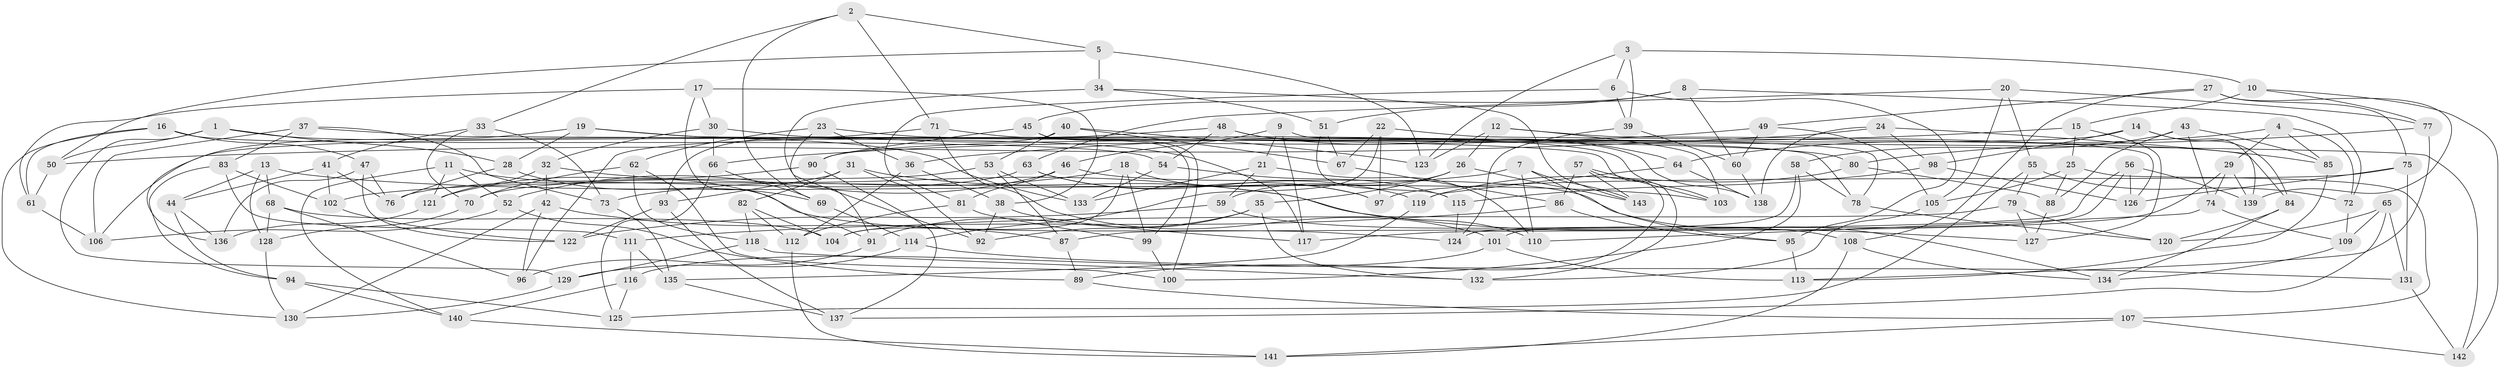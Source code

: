 // Generated by graph-tools (version 1.1) at 2025/11/02/27/25 16:11:49]
// undirected, 143 vertices, 286 edges
graph export_dot {
graph [start="1"]
  node [color=gray90,style=filled];
  1;
  2;
  3;
  4;
  5;
  6;
  7;
  8;
  9;
  10;
  11;
  12;
  13;
  14;
  15;
  16;
  17;
  18;
  19;
  20;
  21;
  22;
  23;
  24;
  25;
  26;
  27;
  28;
  29;
  30;
  31;
  32;
  33;
  34;
  35;
  36;
  37;
  38;
  39;
  40;
  41;
  42;
  43;
  44;
  45;
  46;
  47;
  48;
  49;
  50;
  51;
  52;
  53;
  54;
  55;
  56;
  57;
  58;
  59;
  60;
  61;
  62;
  63;
  64;
  65;
  66;
  67;
  68;
  69;
  70;
  71;
  72;
  73;
  74;
  75;
  76;
  77;
  78;
  79;
  80;
  81;
  82;
  83;
  84;
  85;
  86;
  87;
  88;
  89;
  90;
  91;
  92;
  93;
  94;
  95;
  96;
  97;
  98;
  99;
  100;
  101;
  102;
  103;
  104;
  105;
  106;
  107;
  108;
  109;
  110;
  111;
  112;
  113;
  114;
  115;
  116;
  117;
  118;
  119;
  120;
  121;
  122;
  123;
  124;
  125;
  126;
  127;
  128;
  129;
  130;
  131;
  132;
  133;
  134;
  135;
  136;
  137;
  138;
  139;
  140;
  141;
  142;
  143;
  1 -- 50;
  1 -- 133;
  1 -- 129;
  1 -- 28;
  2 -- 69;
  2 -- 5;
  2 -- 33;
  2 -- 71;
  3 -- 10;
  3 -- 6;
  3 -- 123;
  3 -- 39;
  4 -- 64;
  4 -- 85;
  4 -- 29;
  4 -- 72;
  5 -- 50;
  5 -- 123;
  5 -- 34;
  6 -- 95;
  6 -- 81;
  6 -- 39;
  7 -- 143;
  7 -- 102;
  7 -- 95;
  7 -- 110;
  8 -- 51;
  8 -- 45;
  8 -- 72;
  8 -- 60;
  9 -- 117;
  9 -- 21;
  9 -- 78;
  9 -- 46;
  10 -- 142;
  10 -- 77;
  10 -- 15;
  11 -- 140;
  11 -- 52;
  11 -- 124;
  11 -- 121;
  12 -- 123;
  12 -- 26;
  12 -- 126;
  12 -- 103;
  13 -- 68;
  13 -- 128;
  13 -- 103;
  13 -- 44;
  14 -- 90;
  14 -- 139;
  14 -- 84;
  14 -- 98;
  15 -- 127;
  15 -- 25;
  15 -- 36;
  16 -- 47;
  16 -- 61;
  16 -- 54;
  16 -- 130;
  17 -- 61;
  17 -- 38;
  17 -- 30;
  17 -- 91;
  18 -- 73;
  18 -- 97;
  18 -- 104;
  18 -- 99;
  19 -- 117;
  19 -- 28;
  19 -- 136;
  19 -- 132;
  20 -- 63;
  20 -- 55;
  20 -- 77;
  20 -- 105;
  21 -- 59;
  21 -- 133;
  21 -- 110;
  22 -- 97;
  22 -- 84;
  22 -- 114;
  22 -- 67;
  23 -- 103;
  23 -- 36;
  23 -- 62;
  23 -- 91;
  24 -- 50;
  24 -- 138;
  24 -- 85;
  24 -- 98;
  25 -- 105;
  25 -- 107;
  25 -- 88;
  26 -- 59;
  26 -- 143;
  26 -- 35;
  27 -- 108;
  27 -- 139;
  27 -- 49;
  27 -- 75;
  28 -- 69;
  28 -- 76;
  29 -- 117;
  29 -- 74;
  29 -- 139;
  30 -- 66;
  30 -- 78;
  30 -- 32;
  31 -- 82;
  31 -- 92;
  31 -- 93;
  31 -- 110;
  32 -- 42;
  32 -- 127;
  32 -- 121;
  33 -- 41;
  33 -- 70;
  33 -- 73;
  34 -- 51;
  34 -- 143;
  34 -- 92;
  35 -- 92;
  35 -- 132;
  35 -- 91;
  36 -- 38;
  36 -- 112;
  37 -- 83;
  37 -- 73;
  37 -- 142;
  37 -- 106;
  38 -- 92;
  38 -- 117;
  39 -- 60;
  39 -- 124;
  40 -- 93;
  40 -- 67;
  40 -- 53;
  40 -- 123;
  41 -- 76;
  41 -- 44;
  41 -- 102;
  42 -- 96;
  42 -- 130;
  42 -- 87;
  43 -- 58;
  43 -- 88;
  43 -- 85;
  43 -- 74;
  44 -- 94;
  44 -- 136;
  45 -- 99;
  45 -- 90;
  45 -- 100;
  46 -- 134;
  46 -- 52;
  46 -- 81;
  47 -- 76;
  47 -- 136;
  47 -- 122;
  48 -- 54;
  48 -- 138;
  48 -- 64;
  48 -- 96;
  49 -- 60;
  49 -- 66;
  49 -- 105;
  50 -- 61;
  51 -- 67;
  51 -- 115;
  52 -- 89;
  52 -- 106;
  53 -- 133;
  53 -- 87;
  53 -- 70;
  54 -- 115;
  54 -- 133;
  55 -- 79;
  55 -- 125;
  55 -- 72;
  56 -- 101;
  56 -- 126;
  56 -- 139;
  56 -- 87;
  57 -- 103;
  57 -- 86;
  57 -- 89;
  57 -- 143;
  58 -- 100;
  58 -- 78;
  58 -- 124;
  59 -- 122;
  59 -- 108;
  60 -- 138;
  61 -- 106;
  62 -- 100;
  62 -- 118;
  62 -- 70;
  63 -- 97;
  63 -- 76;
  63 -- 119;
  64 -- 119;
  64 -- 138;
  65 -- 137;
  65 -- 131;
  65 -- 109;
  65 -- 120;
  66 -- 125;
  66 -- 69;
  67 -- 86;
  68 -- 104;
  68 -- 128;
  68 -- 96;
  69 -- 114;
  70 -- 128;
  71 -- 80;
  71 -- 101;
  71 -- 106;
  72 -- 109;
  73 -- 135;
  74 -- 110;
  74 -- 109;
  75 -- 97;
  75 -- 131;
  75 -- 126;
  77 -- 80;
  77 -- 113;
  78 -- 120;
  79 -- 127;
  79 -- 104;
  79 -- 120;
  80 -- 119;
  80 -- 88;
  81 -- 99;
  81 -- 112;
  82 -- 118;
  82 -- 112;
  82 -- 104;
  83 -- 111;
  83 -- 102;
  83 -- 94;
  84 -- 120;
  84 -- 134;
  85 -- 113;
  86 -- 95;
  86 -- 111;
  87 -- 89;
  88 -- 127;
  89 -- 107;
  90 -- 121;
  90 -- 137;
  91 -- 96;
  93 -- 137;
  93 -- 122;
  94 -- 140;
  94 -- 125;
  95 -- 113;
  98 -- 115;
  98 -- 126;
  99 -- 100;
  101 -- 113;
  101 -- 116;
  102 -- 122;
  105 -- 132;
  107 -- 141;
  107 -- 142;
  108 -- 141;
  108 -- 134;
  109 -- 134;
  111 -- 135;
  111 -- 116;
  112 -- 141;
  114 -- 129;
  114 -- 131;
  115 -- 124;
  116 -- 140;
  116 -- 125;
  118 -- 129;
  118 -- 132;
  119 -- 135;
  121 -- 136;
  128 -- 130;
  129 -- 130;
  131 -- 142;
  135 -- 137;
  140 -- 141;
}
